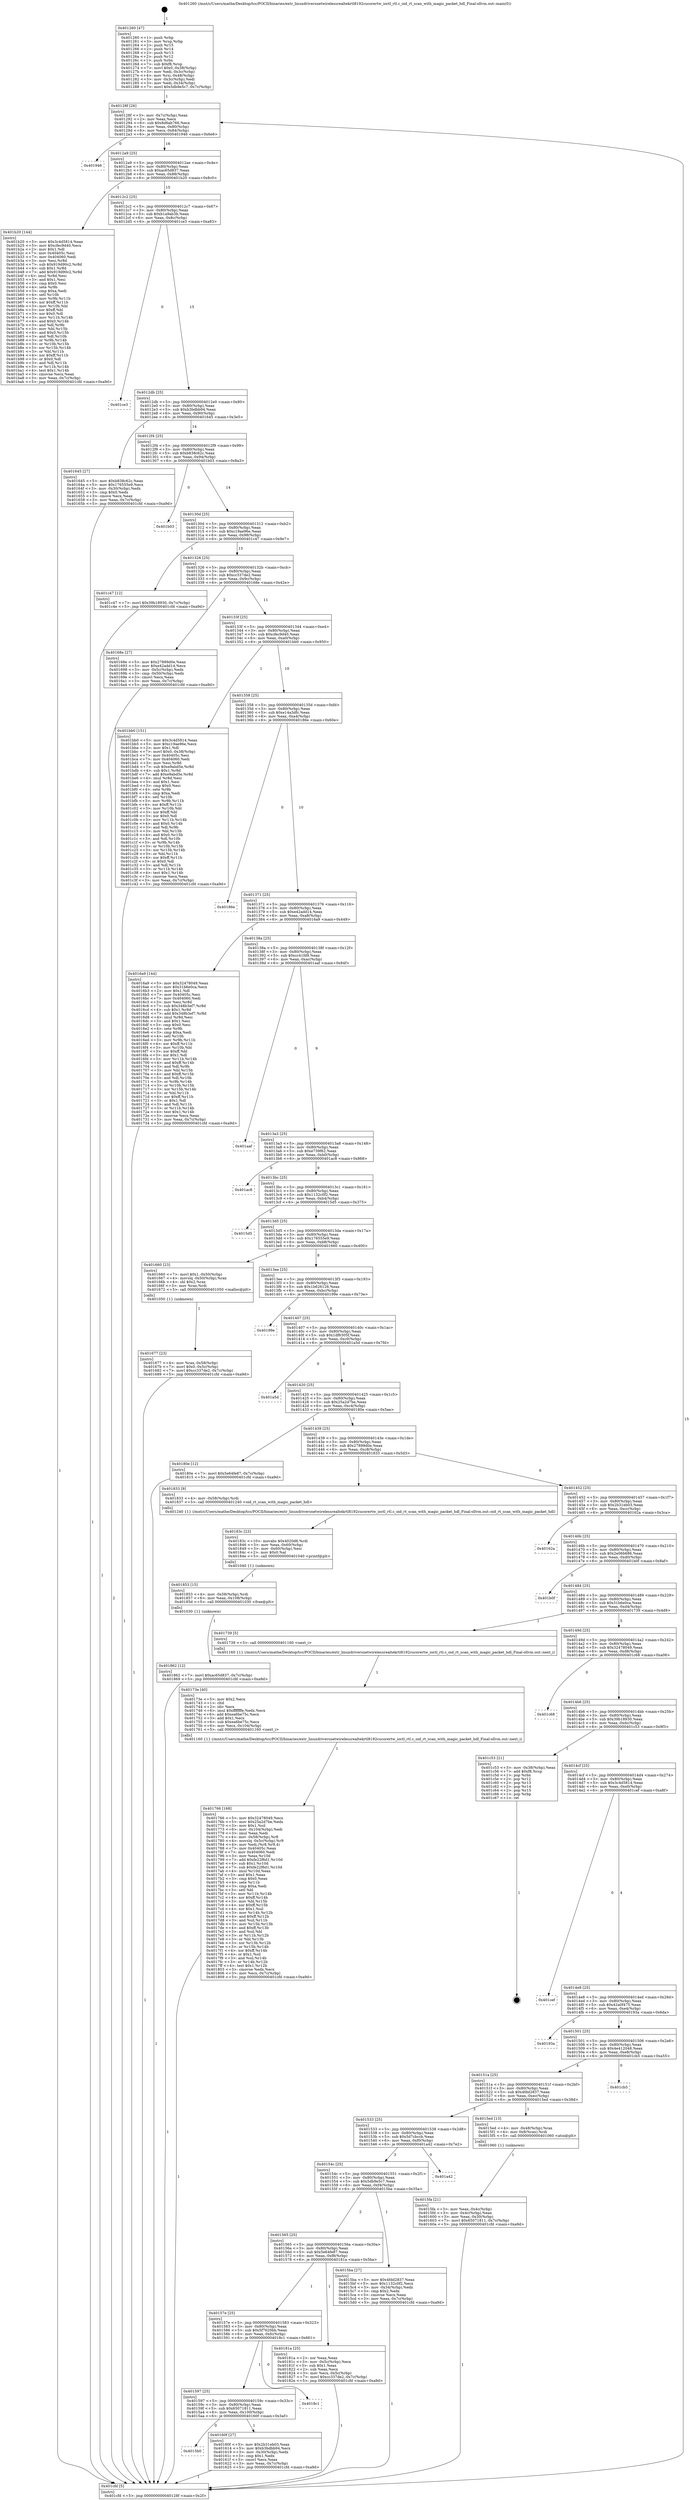 digraph "0x401260" {
  label = "0x401260 (/mnt/c/Users/mathe/Desktop/tcc/POCII/binaries/extr_linuxdriversnetwirelessrealtekrtl8192cucorertw_ioctl_rtl.c_oid_rt_scan_with_magic_packet_hdl_Final-ollvm.out::main(0))"
  labelloc = "t"
  node[shape=record]

  Entry [label="",width=0.3,height=0.3,shape=circle,fillcolor=black,style=filled]
  "0x40128f" [label="{
     0x40128f [26]\l
     | [instrs]\l
     &nbsp;&nbsp;0x40128f \<+3\>: mov -0x7c(%rbp),%eax\l
     &nbsp;&nbsp;0x401292 \<+2\>: mov %eax,%ecx\l
     &nbsp;&nbsp;0x401294 \<+6\>: sub $0x8d6ab766,%ecx\l
     &nbsp;&nbsp;0x40129a \<+3\>: mov %eax,-0x80(%rbp)\l
     &nbsp;&nbsp;0x40129d \<+6\>: mov %ecx,-0x84(%rbp)\l
     &nbsp;&nbsp;0x4012a3 \<+6\>: je 0000000000401946 \<main+0x6e6\>\l
  }"]
  "0x401946" [label="{
     0x401946\l
  }", style=dashed]
  "0x4012a9" [label="{
     0x4012a9 [25]\l
     | [instrs]\l
     &nbsp;&nbsp;0x4012a9 \<+5\>: jmp 00000000004012ae \<main+0x4e\>\l
     &nbsp;&nbsp;0x4012ae \<+3\>: mov -0x80(%rbp),%eax\l
     &nbsp;&nbsp;0x4012b1 \<+5\>: sub $0xac65d837,%eax\l
     &nbsp;&nbsp;0x4012b6 \<+6\>: mov %eax,-0x88(%rbp)\l
     &nbsp;&nbsp;0x4012bc \<+6\>: je 0000000000401b20 \<main+0x8c0\>\l
  }"]
  Exit [label="",width=0.3,height=0.3,shape=circle,fillcolor=black,style=filled,peripheries=2]
  "0x401b20" [label="{
     0x401b20 [144]\l
     | [instrs]\l
     &nbsp;&nbsp;0x401b20 \<+5\>: mov $0x3c4d5814,%eax\l
     &nbsp;&nbsp;0x401b25 \<+5\>: mov $0xcfec9d40,%ecx\l
     &nbsp;&nbsp;0x401b2a \<+2\>: mov $0x1,%dl\l
     &nbsp;&nbsp;0x401b2c \<+7\>: mov 0x40405c,%esi\l
     &nbsp;&nbsp;0x401b33 \<+7\>: mov 0x404060,%edi\l
     &nbsp;&nbsp;0x401b3a \<+3\>: mov %esi,%r8d\l
     &nbsp;&nbsp;0x401b3d \<+7\>: sub $0x919d90c2,%r8d\l
     &nbsp;&nbsp;0x401b44 \<+4\>: sub $0x1,%r8d\l
     &nbsp;&nbsp;0x401b48 \<+7\>: add $0x919d90c2,%r8d\l
     &nbsp;&nbsp;0x401b4f \<+4\>: imul %r8d,%esi\l
     &nbsp;&nbsp;0x401b53 \<+3\>: and $0x1,%esi\l
     &nbsp;&nbsp;0x401b56 \<+3\>: cmp $0x0,%esi\l
     &nbsp;&nbsp;0x401b59 \<+4\>: sete %r9b\l
     &nbsp;&nbsp;0x401b5d \<+3\>: cmp $0xa,%edi\l
     &nbsp;&nbsp;0x401b60 \<+4\>: setl %r10b\l
     &nbsp;&nbsp;0x401b64 \<+3\>: mov %r9b,%r11b\l
     &nbsp;&nbsp;0x401b67 \<+4\>: xor $0xff,%r11b\l
     &nbsp;&nbsp;0x401b6b \<+3\>: mov %r10b,%bl\l
     &nbsp;&nbsp;0x401b6e \<+3\>: xor $0xff,%bl\l
     &nbsp;&nbsp;0x401b71 \<+3\>: xor $0x0,%dl\l
     &nbsp;&nbsp;0x401b74 \<+3\>: mov %r11b,%r14b\l
     &nbsp;&nbsp;0x401b77 \<+4\>: and $0x0,%r14b\l
     &nbsp;&nbsp;0x401b7b \<+3\>: and %dl,%r9b\l
     &nbsp;&nbsp;0x401b7e \<+3\>: mov %bl,%r15b\l
     &nbsp;&nbsp;0x401b81 \<+4\>: and $0x0,%r15b\l
     &nbsp;&nbsp;0x401b85 \<+3\>: and %dl,%r10b\l
     &nbsp;&nbsp;0x401b88 \<+3\>: or %r9b,%r14b\l
     &nbsp;&nbsp;0x401b8b \<+3\>: or %r10b,%r15b\l
     &nbsp;&nbsp;0x401b8e \<+3\>: xor %r15b,%r14b\l
     &nbsp;&nbsp;0x401b91 \<+3\>: or %bl,%r11b\l
     &nbsp;&nbsp;0x401b94 \<+4\>: xor $0xff,%r11b\l
     &nbsp;&nbsp;0x401b98 \<+3\>: or $0x0,%dl\l
     &nbsp;&nbsp;0x401b9b \<+3\>: and %dl,%r11b\l
     &nbsp;&nbsp;0x401b9e \<+3\>: or %r11b,%r14b\l
     &nbsp;&nbsp;0x401ba1 \<+4\>: test $0x1,%r14b\l
     &nbsp;&nbsp;0x401ba5 \<+3\>: cmovne %ecx,%eax\l
     &nbsp;&nbsp;0x401ba8 \<+3\>: mov %eax,-0x7c(%rbp)\l
     &nbsp;&nbsp;0x401bab \<+5\>: jmp 0000000000401cfd \<main+0xa9d\>\l
  }"]
  "0x4012c2" [label="{
     0x4012c2 [25]\l
     | [instrs]\l
     &nbsp;&nbsp;0x4012c2 \<+5\>: jmp 00000000004012c7 \<main+0x67\>\l
     &nbsp;&nbsp;0x4012c7 \<+3\>: mov -0x80(%rbp),%eax\l
     &nbsp;&nbsp;0x4012ca \<+5\>: sub $0xb1a9ab3b,%eax\l
     &nbsp;&nbsp;0x4012cf \<+6\>: mov %eax,-0x8c(%rbp)\l
     &nbsp;&nbsp;0x4012d5 \<+6\>: je 0000000000401ce3 \<main+0xa83\>\l
  }"]
  "0x401862" [label="{
     0x401862 [12]\l
     | [instrs]\l
     &nbsp;&nbsp;0x401862 \<+7\>: movl $0xac65d837,-0x7c(%rbp)\l
     &nbsp;&nbsp;0x401869 \<+5\>: jmp 0000000000401cfd \<main+0xa9d\>\l
  }"]
  "0x401ce3" [label="{
     0x401ce3\l
  }", style=dashed]
  "0x4012db" [label="{
     0x4012db [25]\l
     | [instrs]\l
     &nbsp;&nbsp;0x4012db \<+5\>: jmp 00000000004012e0 \<main+0x80\>\l
     &nbsp;&nbsp;0x4012e0 \<+3\>: mov -0x80(%rbp),%eax\l
     &nbsp;&nbsp;0x4012e3 \<+5\>: sub $0xb3bdbb94,%eax\l
     &nbsp;&nbsp;0x4012e8 \<+6\>: mov %eax,-0x90(%rbp)\l
     &nbsp;&nbsp;0x4012ee \<+6\>: je 0000000000401645 \<main+0x3e5\>\l
  }"]
  "0x401853" [label="{
     0x401853 [15]\l
     | [instrs]\l
     &nbsp;&nbsp;0x401853 \<+4\>: mov -0x58(%rbp),%rdi\l
     &nbsp;&nbsp;0x401857 \<+6\>: mov %eax,-0x108(%rbp)\l
     &nbsp;&nbsp;0x40185d \<+5\>: call 0000000000401030 \<free@plt\>\l
     | [calls]\l
     &nbsp;&nbsp;0x401030 \{1\} (unknown)\l
  }"]
  "0x401645" [label="{
     0x401645 [27]\l
     | [instrs]\l
     &nbsp;&nbsp;0x401645 \<+5\>: mov $0xb838c62c,%eax\l
     &nbsp;&nbsp;0x40164a \<+5\>: mov $0x176555e9,%ecx\l
     &nbsp;&nbsp;0x40164f \<+3\>: mov -0x30(%rbp),%edx\l
     &nbsp;&nbsp;0x401652 \<+3\>: cmp $0x0,%edx\l
     &nbsp;&nbsp;0x401655 \<+3\>: cmove %ecx,%eax\l
     &nbsp;&nbsp;0x401658 \<+3\>: mov %eax,-0x7c(%rbp)\l
     &nbsp;&nbsp;0x40165b \<+5\>: jmp 0000000000401cfd \<main+0xa9d\>\l
  }"]
  "0x4012f4" [label="{
     0x4012f4 [25]\l
     | [instrs]\l
     &nbsp;&nbsp;0x4012f4 \<+5\>: jmp 00000000004012f9 \<main+0x99\>\l
     &nbsp;&nbsp;0x4012f9 \<+3\>: mov -0x80(%rbp),%eax\l
     &nbsp;&nbsp;0x4012fc \<+5\>: sub $0xb838c62c,%eax\l
     &nbsp;&nbsp;0x401301 \<+6\>: mov %eax,-0x94(%rbp)\l
     &nbsp;&nbsp;0x401307 \<+6\>: je 0000000000401b03 \<main+0x8a3\>\l
  }"]
  "0x40183c" [label="{
     0x40183c [23]\l
     | [instrs]\l
     &nbsp;&nbsp;0x40183c \<+10\>: movabs $0x4020d6,%rdi\l
     &nbsp;&nbsp;0x401846 \<+3\>: mov %eax,-0x60(%rbp)\l
     &nbsp;&nbsp;0x401849 \<+3\>: mov -0x60(%rbp),%esi\l
     &nbsp;&nbsp;0x40184c \<+2\>: mov $0x0,%al\l
     &nbsp;&nbsp;0x40184e \<+5\>: call 0000000000401040 \<printf@plt\>\l
     | [calls]\l
     &nbsp;&nbsp;0x401040 \{1\} (unknown)\l
  }"]
  "0x401b03" [label="{
     0x401b03\l
  }", style=dashed]
  "0x40130d" [label="{
     0x40130d [25]\l
     | [instrs]\l
     &nbsp;&nbsp;0x40130d \<+5\>: jmp 0000000000401312 \<main+0xb2\>\l
     &nbsp;&nbsp;0x401312 \<+3\>: mov -0x80(%rbp),%eax\l
     &nbsp;&nbsp;0x401315 \<+5\>: sub $0xc19ae96e,%eax\l
     &nbsp;&nbsp;0x40131a \<+6\>: mov %eax,-0x98(%rbp)\l
     &nbsp;&nbsp;0x401320 \<+6\>: je 0000000000401c47 \<main+0x9e7\>\l
  }"]
  "0x401766" [label="{
     0x401766 [168]\l
     | [instrs]\l
     &nbsp;&nbsp;0x401766 \<+5\>: mov $0x32478049,%ecx\l
     &nbsp;&nbsp;0x40176b \<+5\>: mov $0x25a2d7be,%edx\l
     &nbsp;&nbsp;0x401770 \<+3\>: mov $0x1,%sil\l
     &nbsp;&nbsp;0x401773 \<+6\>: mov -0x104(%rbp),%edi\l
     &nbsp;&nbsp;0x401779 \<+3\>: imul %eax,%edi\l
     &nbsp;&nbsp;0x40177c \<+4\>: mov -0x58(%rbp),%r8\l
     &nbsp;&nbsp;0x401780 \<+4\>: movslq -0x5c(%rbp),%r9\l
     &nbsp;&nbsp;0x401784 \<+4\>: mov %edi,(%r8,%r9,4)\l
     &nbsp;&nbsp;0x401788 \<+7\>: mov 0x40405c,%eax\l
     &nbsp;&nbsp;0x40178f \<+7\>: mov 0x404060,%edi\l
     &nbsp;&nbsp;0x401796 \<+3\>: mov %eax,%r10d\l
     &nbsp;&nbsp;0x401799 \<+7\>: add $0xfe22f6d1,%r10d\l
     &nbsp;&nbsp;0x4017a0 \<+4\>: sub $0x1,%r10d\l
     &nbsp;&nbsp;0x4017a4 \<+7\>: sub $0xfe22f6d1,%r10d\l
     &nbsp;&nbsp;0x4017ab \<+4\>: imul %r10d,%eax\l
     &nbsp;&nbsp;0x4017af \<+3\>: and $0x1,%eax\l
     &nbsp;&nbsp;0x4017b2 \<+3\>: cmp $0x0,%eax\l
     &nbsp;&nbsp;0x4017b5 \<+4\>: sete %r11b\l
     &nbsp;&nbsp;0x4017b9 \<+3\>: cmp $0xa,%edi\l
     &nbsp;&nbsp;0x4017bc \<+3\>: setl %bl\l
     &nbsp;&nbsp;0x4017bf \<+3\>: mov %r11b,%r14b\l
     &nbsp;&nbsp;0x4017c2 \<+4\>: xor $0xff,%r14b\l
     &nbsp;&nbsp;0x4017c6 \<+3\>: mov %bl,%r15b\l
     &nbsp;&nbsp;0x4017c9 \<+4\>: xor $0xff,%r15b\l
     &nbsp;&nbsp;0x4017cd \<+4\>: xor $0x1,%sil\l
     &nbsp;&nbsp;0x4017d1 \<+3\>: mov %r14b,%r12b\l
     &nbsp;&nbsp;0x4017d4 \<+4\>: and $0xff,%r12b\l
     &nbsp;&nbsp;0x4017d8 \<+3\>: and %sil,%r11b\l
     &nbsp;&nbsp;0x4017db \<+3\>: mov %r15b,%r13b\l
     &nbsp;&nbsp;0x4017de \<+4\>: and $0xff,%r13b\l
     &nbsp;&nbsp;0x4017e2 \<+3\>: and %sil,%bl\l
     &nbsp;&nbsp;0x4017e5 \<+3\>: or %r11b,%r12b\l
     &nbsp;&nbsp;0x4017e8 \<+3\>: or %bl,%r13b\l
     &nbsp;&nbsp;0x4017eb \<+3\>: xor %r13b,%r12b\l
     &nbsp;&nbsp;0x4017ee \<+3\>: or %r15b,%r14b\l
     &nbsp;&nbsp;0x4017f1 \<+4\>: xor $0xff,%r14b\l
     &nbsp;&nbsp;0x4017f5 \<+4\>: or $0x1,%sil\l
     &nbsp;&nbsp;0x4017f9 \<+3\>: and %sil,%r14b\l
     &nbsp;&nbsp;0x4017fc \<+3\>: or %r14b,%r12b\l
     &nbsp;&nbsp;0x4017ff \<+4\>: test $0x1,%r12b\l
     &nbsp;&nbsp;0x401803 \<+3\>: cmovne %edx,%ecx\l
     &nbsp;&nbsp;0x401806 \<+3\>: mov %ecx,-0x7c(%rbp)\l
     &nbsp;&nbsp;0x401809 \<+5\>: jmp 0000000000401cfd \<main+0xa9d\>\l
  }"]
  "0x401c47" [label="{
     0x401c47 [12]\l
     | [instrs]\l
     &nbsp;&nbsp;0x401c47 \<+7\>: movl $0x39b18930,-0x7c(%rbp)\l
     &nbsp;&nbsp;0x401c4e \<+5\>: jmp 0000000000401cfd \<main+0xa9d\>\l
  }"]
  "0x401326" [label="{
     0x401326 [25]\l
     | [instrs]\l
     &nbsp;&nbsp;0x401326 \<+5\>: jmp 000000000040132b \<main+0xcb\>\l
     &nbsp;&nbsp;0x40132b \<+3\>: mov -0x80(%rbp),%eax\l
     &nbsp;&nbsp;0x40132e \<+5\>: sub $0xcc337de2,%eax\l
     &nbsp;&nbsp;0x401333 \<+6\>: mov %eax,-0x9c(%rbp)\l
     &nbsp;&nbsp;0x401339 \<+6\>: je 000000000040168e \<main+0x42e\>\l
  }"]
  "0x40173e" [label="{
     0x40173e [40]\l
     | [instrs]\l
     &nbsp;&nbsp;0x40173e \<+5\>: mov $0x2,%ecx\l
     &nbsp;&nbsp;0x401743 \<+1\>: cltd\l
     &nbsp;&nbsp;0x401744 \<+2\>: idiv %ecx\l
     &nbsp;&nbsp;0x401746 \<+6\>: imul $0xfffffffe,%edx,%ecx\l
     &nbsp;&nbsp;0x40174c \<+6\>: add $0xea6be75c,%ecx\l
     &nbsp;&nbsp;0x401752 \<+3\>: add $0x1,%ecx\l
     &nbsp;&nbsp;0x401755 \<+6\>: sub $0xea6be75c,%ecx\l
     &nbsp;&nbsp;0x40175b \<+6\>: mov %ecx,-0x104(%rbp)\l
     &nbsp;&nbsp;0x401761 \<+5\>: call 0000000000401160 \<next_i\>\l
     | [calls]\l
     &nbsp;&nbsp;0x401160 \{1\} (/mnt/c/Users/mathe/Desktop/tcc/POCII/binaries/extr_linuxdriversnetwirelessrealtekrtl8192cucorertw_ioctl_rtl.c_oid_rt_scan_with_magic_packet_hdl_Final-ollvm.out::next_i)\l
  }"]
  "0x40168e" [label="{
     0x40168e [27]\l
     | [instrs]\l
     &nbsp;&nbsp;0x40168e \<+5\>: mov $0x27899d0e,%eax\l
     &nbsp;&nbsp;0x401693 \<+5\>: mov $0xe42add14,%ecx\l
     &nbsp;&nbsp;0x401698 \<+3\>: mov -0x5c(%rbp),%edx\l
     &nbsp;&nbsp;0x40169b \<+3\>: cmp -0x50(%rbp),%edx\l
     &nbsp;&nbsp;0x40169e \<+3\>: cmovl %ecx,%eax\l
     &nbsp;&nbsp;0x4016a1 \<+3\>: mov %eax,-0x7c(%rbp)\l
     &nbsp;&nbsp;0x4016a4 \<+5\>: jmp 0000000000401cfd \<main+0xa9d\>\l
  }"]
  "0x40133f" [label="{
     0x40133f [25]\l
     | [instrs]\l
     &nbsp;&nbsp;0x40133f \<+5\>: jmp 0000000000401344 \<main+0xe4\>\l
     &nbsp;&nbsp;0x401344 \<+3\>: mov -0x80(%rbp),%eax\l
     &nbsp;&nbsp;0x401347 \<+5\>: sub $0xcfec9d40,%eax\l
     &nbsp;&nbsp;0x40134c \<+6\>: mov %eax,-0xa0(%rbp)\l
     &nbsp;&nbsp;0x401352 \<+6\>: je 0000000000401bb0 \<main+0x950\>\l
  }"]
  "0x401677" [label="{
     0x401677 [23]\l
     | [instrs]\l
     &nbsp;&nbsp;0x401677 \<+4\>: mov %rax,-0x58(%rbp)\l
     &nbsp;&nbsp;0x40167b \<+7\>: movl $0x0,-0x5c(%rbp)\l
     &nbsp;&nbsp;0x401682 \<+7\>: movl $0xcc337de2,-0x7c(%rbp)\l
     &nbsp;&nbsp;0x401689 \<+5\>: jmp 0000000000401cfd \<main+0xa9d\>\l
  }"]
  "0x401bb0" [label="{
     0x401bb0 [151]\l
     | [instrs]\l
     &nbsp;&nbsp;0x401bb0 \<+5\>: mov $0x3c4d5814,%eax\l
     &nbsp;&nbsp;0x401bb5 \<+5\>: mov $0xc19ae96e,%ecx\l
     &nbsp;&nbsp;0x401bba \<+2\>: mov $0x1,%dl\l
     &nbsp;&nbsp;0x401bbc \<+7\>: movl $0x0,-0x38(%rbp)\l
     &nbsp;&nbsp;0x401bc3 \<+7\>: mov 0x40405c,%esi\l
     &nbsp;&nbsp;0x401bca \<+7\>: mov 0x404060,%edi\l
     &nbsp;&nbsp;0x401bd1 \<+3\>: mov %esi,%r8d\l
     &nbsp;&nbsp;0x401bd4 \<+7\>: sub $0xe9abd5e,%r8d\l
     &nbsp;&nbsp;0x401bdb \<+4\>: sub $0x1,%r8d\l
     &nbsp;&nbsp;0x401bdf \<+7\>: add $0xe9abd5e,%r8d\l
     &nbsp;&nbsp;0x401be6 \<+4\>: imul %r8d,%esi\l
     &nbsp;&nbsp;0x401bea \<+3\>: and $0x1,%esi\l
     &nbsp;&nbsp;0x401bed \<+3\>: cmp $0x0,%esi\l
     &nbsp;&nbsp;0x401bf0 \<+4\>: sete %r9b\l
     &nbsp;&nbsp;0x401bf4 \<+3\>: cmp $0xa,%edi\l
     &nbsp;&nbsp;0x401bf7 \<+4\>: setl %r10b\l
     &nbsp;&nbsp;0x401bfb \<+3\>: mov %r9b,%r11b\l
     &nbsp;&nbsp;0x401bfe \<+4\>: xor $0xff,%r11b\l
     &nbsp;&nbsp;0x401c02 \<+3\>: mov %r10b,%bl\l
     &nbsp;&nbsp;0x401c05 \<+3\>: xor $0xff,%bl\l
     &nbsp;&nbsp;0x401c08 \<+3\>: xor $0x0,%dl\l
     &nbsp;&nbsp;0x401c0b \<+3\>: mov %r11b,%r14b\l
     &nbsp;&nbsp;0x401c0e \<+4\>: and $0x0,%r14b\l
     &nbsp;&nbsp;0x401c12 \<+3\>: and %dl,%r9b\l
     &nbsp;&nbsp;0x401c15 \<+3\>: mov %bl,%r15b\l
     &nbsp;&nbsp;0x401c18 \<+4\>: and $0x0,%r15b\l
     &nbsp;&nbsp;0x401c1c \<+3\>: and %dl,%r10b\l
     &nbsp;&nbsp;0x401c1f \<+3\>: or %r9b,%r14b\l
     &nbsp;&nbsp;0x401c22 \<+3\>: or %r10b,%r15b\l
     &nbsp;&nbsp;0x401c25 \<+3\>: xor %r15b,%r14b\l
     &nbsp;&nbsp;0x401c28 \<+3\>: or %bl,%r11b\l
     &nbsp;&nbsp;0x401c2b \<+4\>: xor $0xff,%r11b\l
     &nbsp;&nbsp;0x401c2f \<+3\>: or $0x0,%dl\l
     &nbsp;&nbsp;0x401c32 \<+3\>: and %dl,%r11b\l
     &nbsp;&nbsp;0x401c35 \<+3\>: or %r11b,%r14b\l
     &nbsp;&nbsp;0x401c38 \<+4\>: test $0x1,%r14b\l
     &nbsp;&nbsp;0x401c3c \<+3\>: cmovne %ecx,%eax\l
     &nbsp;&nbsp;0x401c3f \<+3\>: mov %eax,-0x7c(%rbp)\l
     &nbsp;&nbsp;0x401c42 \<+5\>: jmp 0000000000401cfd \<main+0xa9d\>\l
  }"]
  "0x401358" [label="{
     0x401358 [25]\l
     | [instrs]\l
     &nbsp;&nbsp;0x401358 \<+5\>: jmp 000000000040135d \<main+0xfd\>\l
     &nbsp;&nbsp;0x40135d \<+3\>: mov -0x80(%rbp),%eax\l
     &nbsp;&nbsp;0x401360 \<+5\>: sub $0xe14a3dfc,%eax\l
     &nbsp;&nbsp;0x401365 \<+6\>: mov %eax,-0xa4(%rbp)\l
     &nbsp;&nbsp;0x40136b \<+6\>: je 000000000040186e \<main+0x60e\>\l
  }"]
  "0x4015b0" [label="{
     0x4015b0\l
  }", style=dashed]
  "0x40186e" [label="{
     0x40186e\l
  }", style=dashed]
  "0x401371" [label="{
     0x401371 [25]\l
     | [instrs]\l
     &nbsp;&nbsp;0x401371 \<+5\>: jmp 0000000000401376 \<main+0x116\>\l
     &nbsp;&nbsp;0x401376 \<+3\>: mov -0x80(%rbp),%eax\l
     &nbsp;&nbsp;0x401379 \<+5\>: sub $0xe42add14,%eax\l
     &nbsp;&nbsp;0x40137e \<+6\>: mov %eax,-0xa8(%rbp)\l
     &nbsp;&nbsp;0x401384 \<+6\>: je 00000000004016a9 \<main+0x449\>\l
  }"]
  "0x40160f" [label="{
     0x40160f [27]\l
     | [instrs]\l
     &nbsp;&nbsp;0x40160f \<+5\>: mov $0x2b31eb03,%eax\l
     &nbsp;&nbsp;0x401614 \<+5\>: mov $0xb3bdbb94,%ecx\l
     &nbsp;&nbsp;0x401619 \<+3\>: mov -0x30(%rbp),%edx\l
     &nbsp;&nbsp;0x40161c \<+3\>: cmp $0x1,%edx\l
     &nbsp;&nbsp;0x40161f \<+3\>: cmovl %ecx,%eax\l
     &nbsp;&nbsp;0x401622 \<+3\>: mov %eax,-0x7c(%rbp)\l
     &nbsp;&nbsp;0x401625 \<+5\>: jmp 0000000000401cfd \<main+0xa9d\>\l
  }"]
  "0x4016a9" [label="{
     0x4016a9 [144]\l
     | [instrs]\l
     &nbsp;&nbsp;0x4016a9 \<+5\>: mov $0x32478049,%eax\l
     &nbsp;&nbsp;0x4016ae \<+5\>: mov $0x31b6e0ca,%ecx\l
     &nbsp;&nbsp;0x4016b3 \<+2\>: mov $0x1,%dl\l
     &nbsp;&nbsp;0x4016b5 \<+7\>: mov 0x40405c,%esi\l
     &nbsp;&nbsp;0x4016bc \<+7\>: mov 0x404060,%edi\l
     &nbsp;&nbsp;0x4016c3 \<+3\>: mov %esi,%r8d\l
     &nbsp;&nbsp;0x4016c6 \<+7\>: sub $0x348b3ef7,%r8d\l
     &nbsp;&nbsp;0x4016cd \<+4\>: sub $0x1,%r8d\l
     &nbsp;&nbsp;0x4016d1 \<+7\>: add $0x348b3ef7,%r8d\l
     &nbsp;&nbsp;0x4016d8 \<+4\>: imul %r8d,%esi\l
     &nbsp;&nbsp;0x4016dc \<+3\>: and $0x1,%esi\l
     &nbsp;&nbsp;0x4016df \<+3\>: cmp $0x0,%esi\l
     &nbsp;&nbsp;0x4016e2 \<+4\>: sete %r9b\l
     &nbsp;&nbsp;0x4016e6 \<+3\>: cmp $0xa,%edi\l
     &nbsp;&nbsp;0x4016e9 \<+4\>: setl %r10b\l
     &nbsp;&nbsp;0x4016ed \<+3\>: mov %r9b,%r11b\l
     &nbsp;&nbsp;0x4016f0 \<+4\>: xor $0xff,%r11b\l
     &nbsp;&nbsp;0x4016f4 \<+3\>: mov %r10b,%bl\l
     &nbsp;&nbsp;0x4016f7 \<+3\>: xor $0xff,%bl\l
     &nbsp;&nbsp;0x4016fa \<+3\>: xor $0x1,%dl\l
     &nbsp;&nbsp;0x4016fd \<+3\>: mov %r11b,%r14b\l
     &nbsp;&nbsp;0x401700 \<+4\>: and $0xff,%r14b\l
     &nbsp;&nbsp;0x401704 \<+3\>: and %dl,%r9b\l
     &nbsp;&nbsp;0x401707 \<+3\>: mov %bl,%r15b\l
     &nbsp;&nbsp;0x40170a \<+4\>: and $0xff,%r15b\l
     &nbsp;&nbsp;0x40170e \<+3\>: and %dl,%r10b\l
     &nbsp;&nbsp;0x401711 \<+3\>: or %r9b,%r14b\l
     &nbsp;&nbsp;0x401714 \<+3\>: or %r10b,%r15b\l
     &nbsp;&nbsp;0x401717 \<+3\>: xor %r15b,%r14b\l
     &nbsp;&nbsp;0x40171a \<+3\>: or %bl,%r11b\l
     &nbsp;&nbsp;0x40171d \<+4\>: xor $0xff,%r11b\l
     &nbsp;&nbsp;0x401721 \<+3\>: or $0x1,%dl\l
     &nbsp;&nbsp;0x401724 \<+3\>: and %dl,%r11b\l
     &nbsp;&nbsp;0x401727 \<+3\>: or %r11b,%r14b\l
     &nbsp;&nbsp;0x40172a \<+4\>: test $0x1,%r14b\l
     &nbsp;&nbsp;0x40172e \<+3\>: cmovne %ecx,%eax\l
     &nbsp;&nbsp;0x401731 \<+3\>: mov %eax,-0x7c(%rbp)\l
     &nbsp;&nbsp;0x401734 \<+5\>: jmp 0000000000401cfd \<main+0xa9d\>\l
  }"]
  "0x40138a" [label="{
     0x40138a [25]\l
     | [instrs]\l
     &nbsp;&nbsp;0x40138a \<+5\>: jmp 000000000040138f \<main+0x12f\>\l
     &nbsp;&nbsp;0x40138f \<+3\>: mov -0x80(%rbp),%eax\l
     &nbsp;&nbsp;0x401392 \<+5\>: sub $0xcc41fd9,%eax\l
     &nbsp;&nbsp;0x401397 \<+6\>: mov %eax,-0xac(%rbp)\l
     &nbsp;&nbsp;0x40139d \<+6\>: je 0000000000401aaf \<main+0x84f\>\l
  }"]
  "0x401597" [label="{
     0x401597 [25]\l
     | [instrs]\l
     &nbsp;&nbsp;0x401597 \<+5\>: jmp 000000000040159c \<main+0x33c\>\l
     &nbsp;&nbsp;0x40159c \<+3\>: mov -0x80(%rbp),%eax\l
     &nbsp;&nbsp;0x40159f \<+5\>: sub $0x65071811,%eax\l
     &nbsp;&nbsp;0x4015a4 \<+6\>: mov %eax,-0x100(%rbp)\l
     &nbsp;&nbsp;0x4015aa \<+6\>: je 000000000040160f \<main+0x3af\>\l
  }"]
  "0x401aaf" [label="{
     0x401aaf\l
  }", style=dashed]
  "0x4013a3" [label="{
     0x4013a3 [25]\l
     | [instrs]\l
     &nbsp;&nbsp;0x4013a3 \<+5\>: jmp 00000000004013a8 \<main+0x148\>\l
     &nbsp;&nbsp;0x4013a8 \<+3\>: mov -0x80(%rbp),%eax\l
     &nbsp;&nbsp;0x4013ab \<+5\>: sub $0xe739f62,%eax\l
     &nbsp;&nbsp;0x4013b0 \<+6\>: mov %eax,-0xb0(%rbp)\l
     &nbsp;&nbsp;0x4013b6 \<+6\>: je 0000000000401ac8 \<main+0x868\>\l
  }"]
  "0x4018c1" [label="{
     0x4018c1\l
  }", style=dashed]
  "0x401ac8" [label="{
     0x401ac8\l
  }", style=dashed]
  "0x4013bc" [label="{
     0x4013bc [25]\l
     | [instrs]\l
     &nbsp;&nbsp;0x4013bc \<+5\>: jmp 00000000004013c1 \<main+0x161\>\l
     &nbsp;&nbsp;0x4013c1 \<+3\>: mov -0x80(%rbp),%eax\l
     &nbsp;&nbsp;0x4013c4 \<+5\>: sub $0x1132c0f2,%eax\l
     &nbsp;&nbsp;0x4013c9 \<+6\>: mov %eax,-0xb4(%rbp)\l
     &nbsp;&nbsp;0x4013cf \<+6\>: je 00000000004015d5 \<main+0x375\>\l
  }"]
  "0x40157e" [label="{
     0x40157e [25]\l
     | [instrs]\l
     &nbsp;&nbsp;0x40157e \<+5\>: jmp 0000000000401583 \<main+0x323\>\l
     &nbsp;&nbsp;0x401583 \<+3\>: mov -0x80(%rbp),%eax\l
     &nbsp;&nbsp;0x401586 \<+5\>: sub $0x5f7620bb,%eax\l
     &nbsp;&nbsp;0x40158b \<+6\>: mov %eax,-0xfc(%rbp)\l
     &nbsp;&nbsp;0x401591 \<+6\>: je 00000000004018c1 \<main+0x661\>\l
  }"]
  "0x4015d5" [label="{
     0x4015d5\l
  }", style=dashed]
  "0x4013d5" [label="{
     0x4013d5 [25]\l
     | [instrs]\l
     &nbsp;&nbsp;0x4013d5 \<+5\>: jmp 00000000004013da \<main+0x17a\>\l
     &nbsp;&nbsp;0x4013da \<+3\>: mov -0x80(%rbp),%eax\l
     &nbsp;&nbsp;0x4013dd \<+5\>: sub $0x176555e9,%eax\l
     &nbsp;&nbsp;0x4013e2 \<+6\>: mov %eax,-0xb8(%rbp)\l
     &nbsp;&nbsp;0x4013e8 \<+6\>: je 0000000000401660 \<main+0x400\>\l
  }"]
  "0x40181a" [label="{
     0x40181a [25]\l
     | [instrs]\l
     &nbsp;&nbsp;0x40181a \<+2\>: xor %eax,%eax\l
     &nbsp;&nbsp;0x40181c \<+3\>: mov -0x5c(%rbp),%ecx\l
     &nbsp;&nbsp;0x40181f \<+3\>: sub $0x1,%eax\l
     &nbsp;&nbsp;0x401822 \<+2\>: sub %eax,%ecx\l
     &nbsp;&nbsp;0x401824 \<+3\>: mov %ecx,-0x5c(%rbp)\l
     &nbsp;&nbsp;0x401827 \<+7\>: movl $0xcc337de2,-0x7c(%rbp)\l
     &nbsp;&nbsp;0x40182e \<+5\>: jmp 0000000000401cfd \<main+0xa9d\>\l
  }"]
  "0x401660" [label="{
     0x401660 [23]\l
     | [instrs]\l
     &nbsp;&nbsp;0x401660 \<+7\>: movl $0x1,-0x50(%rbp)\l
     &nbsp;&nbsp;0x401667 \<+4\>: movslq -0x50(%rbp),%rax\l
     &nbsp;&nbsp;0x40166b \<+4\>: shl $0x2,%rax\l
     &nbsp;&nbsp;0x40166f \<+3\>: mov %rax,%rdi\l
     &nbsp;&nbsp;0x401672 \<+5\>: call 0000000000401050 \<malloc@plt\>\l
     | [calls]\l
     &nbsp;&nbsp;0x401050 \{1\} (unknown)\l
  }"]
  "0x4013ee" [label="{
     0x4013ee [25]\l
     | [instrs]\l
     &nbsp;&nbsp;0x4013ee \<+5\>: jmp 00000000004013f3 \<main+0x193\>\l
     &nbsp;&nbsp;0x4013f3 \<+3\>: mov -0x80(%rbp),%eax\l
     &nbsp;&nbsp;0x4013f6 \<+5\>: sub $0x1b626126,%eax\l
     &nbsp;&nbsp;0x4013fb \<+6\>: mov %eax,-0xbc(%rbp)\l
     &nbsp;&nbsp;0x401401 \<+6\>: je 000000000040199e \<main+0x73e\>\l
  }"]
  "0x4015fa" [label="{
     0x4015fa [21]\l
     | [instrs]\l
     &nbsp;&nbsp;0x4015fa \<+3\>: mov %eax,-0x4c(%rbp)\l
     &nbsp;&nbsp;0x4015fd \<+3\>: mov -0x4c(%rbp),%eax\l
     &nbsp;&nbsp;0x401600 \<+3\>: mov %eax,-0x30(%rbp)\l
     &nbsp;&nbsp;0x401603 \<+7\>: movl $0x65071811,-0x7c(%rbp)\l
     &nbsp;&nbsp;0x40160a \<+5\>: jmp 0000000000401cfd \<main+0xa9d\>\l
  }"]
  "0x40199e" [label="{
     0x40199e\l
  }", style=dashed]
  "0x401407" [label="{
     0x401407 [25]\l
     | [instrs]\l
     &nbsp;&nbsp;0x401407 \<+5\>: jmp 000000000040140c \<main+0x1ac\>\l
     &nbsp;&nbsp;0x40140c \<+3\>: mov -0x80(%rbp),%eax\l
     &nbsp;&nbsp;0x40140f \<+5\>: sub $0x1df6305f,%eax\l
     &nbsp;&nbsp;0x401414 \<+6\>: mov %eax,-0xc0(%rbp)\l
     &nbsp;&nbsp;0x40141a \<+6\>: je 0000000000401a5d \<main+0x7fd\>\l
  }"]
  "0x401260" [label="{
     0x401260 [47]\l
     | [instrs]\l
     &nbsp;&nbsp;0x401260 \<+1\>: push %rbp\l
     &nbsp;&nbsp;0x401261 \<+3\>: mov %rsp,%rbp\l
     &nbsp;&nbsp;0x401264 \<+2\>: push %r15\l
     &nbsp;&nbsp;0x401266 \<+2\>: push %r14\l
     &nbsp;&nbsp;0x401268 \<+2\>: push %r13\l
     &nbsp;&nbsp;0x40126a \<+2\>: push %r12\l
     &nbsp;&nbsp;0x40126c \<+1\>: push %rbx\l
     &nbsp;&nbsp;0x40126d \<+7\>: sub $0xf8,%rsp\l
     &nbsp;&nbsp;0x401274 \<+7\>: movl $0x0,-0x38(%rbp)\l
     &nbsp;&nbsp;0x40127b \<+3\>: mov %edi,-0x3c(%rbp)\l
     &nbsp;&nbsp;0x40127e \<+4\>: mov %rsi,-0x48(%rbp)\l
     &nbsp;&nbsp;0x401282 \<+3\>: mov -0x3c(%rbp),%edi\l
     &nbsp;&nbsp;0x401285 \<+3\>: mov %edi,-0x34(%rbp)\l
     &nbsp;&nbsp;0x401288 \<+7\>: movl $0x5db9e5c7,-0x7c(%rbp)\l
  }"]
  "0x401a5d" [label="{
     0x401a5d\l
  }", style=dashed]
  "0x401420" [label="{
     0x401420 [25]\l
     | [instrs]\l
     &nbsp;&nbsp;0x401420 \<+5\>: jmp 0000000000401425 \<main+0x1c5\>\l
     &nbsp;&nbsp;0x401425 \<+3\>: mov -0x80(%rbp),%eax\l
     &nbsp;&nbsp;0x401428 \<+5\>: sub $0x25a2d7be,%eax\l
     &nbsp;&nbsp;0x40142d \<+6\>: mov %eax,-0xc4(%rbp)\l
     &nbsp;&nbsp;0x401433 \<+6\>: je 000000000040180e \<main+0x5ae\>\l
  }"]
  "0x401cfd" [label="{
     0x401cfd [5]\l
     | [instrs]\l
     &nbsp;&nbsp;0x401cfd \<+5\>: jmp 000000000040128f \<main+0x2f\>\l
  }"]
  "0x40180e" [label="{
     0x40180e [12]\l
     | [instrs]\l
     &nbsp;&nbsp;0x40180e \<+7\>: movl $0x5e64fe87,-0x7c(%rbp)\l
     &nbsp;&nbsp;0x401815 \<+5\>: jmp 0000000000401cfd \<main+0xa9d\>\l
  }"]
  "0x401439" [label="{
     0x401439 [25]\l
     | [instrs]\l
     &nbsp;&nbsp;0x401439 \<+5\>: jmp 000000000040143e \<main+0x1de\>\l
     &nbsp;&nbsp;0x40143e \<+3\>: mov -0x80(%rbp),%eax\l
     &nbsp;&nbsp;0x401441 \<+5\>: sub $0x27899d0e,%eax\l
     &nbsp;&nbsp;0x401446 \<+6\>: mov %eax,-0xc8(%rbp)\l
     &nbsp;&nbsp;0x40144c \<+6\>: je 0000000000401833 \<main+0x5d3\>\l
  }"]
  "0x401565" [label="{
     0x401565 [25]\l
     | [instrs]\l
     &nbsp;&nbsp;0x401565 \<+5\>: jmp 000000000040156a \<main+0x30a\>\l
     &nbsp;&nbsp;0x40156a \<+3\>: mov -0x80(%rbp),%eax\l
     &nbsp;&nbsp;0x40156d \<+5\>: sub $0x5e64fe87,%eax\l
     &nbsp;&nbsp;0x401572 \<+6\>: mov %eax,-0xf8(%rbp)\l
     &nbsp;&nbsp;0x401578 \<+6\>: je 000000000040181a \<main+0x5ba\>\l
  }"]
  "0x401833" [label="{
     0x401833 [9]\l
     | [instrs]\l
     &nbsp;&nbsp;0x401833 \<+4\>: mov -0x58(%rbp),%rdi\l
     &nbsp;&nbsp;0x401837 \<+5\>: call 0000000000401240 \<oid_rt_scan_with_magic_packet_hdl\>\l
     | [calls]\l
     &nbsp;&nbsp;0x401240 \{1\} (/mnt/c/Users/mathe/Desktop/tcc/POCII/binaries/extr_linuxdriversnetwirelessrealtekrtl8192cucorertw_ioctl_rtl.c_oid_rt_scan_with_magic_packet_hdl_Final-ollvm.out::oid_rt_scan_with_magic_packet_hdl)\l
  }"]
  "0x401452" [label="{
     0x401452 [25]\l
     | [instrs]\l
     &nbsp;&nbsp;0x401452 \<+5\>: jmp 0000000000401457 \<main+0x1f7\>\l
     &nbsp;&nbsp;0x401457 \<+3\>: mov -0x80(%rbp),%eax\l
     &nbsp;&nbsp;0x40145a \<+5\>: sub $0x2b31eb03,%eax\l
     &nbsp;&nbsp;0x40145f \<+6\>: mov %eax,-0xcc(%rbp)\l
     &nbsp;&nbsp;0x401465 \<+6\>: je 000000000040162a \<main+0x3ca\>\l
  }"]
  "0x4015ba" [label="{
     0x4015ba [27]\l
     | [instrs]\l
     &nbsp;&nbsp;0x4015ba \<+5\>: mov $0x4fdd2837,%eax\l
     &nbsp;&nbsp;0x4015bf \<+5\>: mov $0x1132c0f2,%ecx\l
     &nbsp;&nbsp;0x4015c4 \<+3\>: mov -0x34(%rbp),%edx\l
     &nbsp;&nbsp;0x4015c7 \<+3\>: cmp $0x2,%edx\l
     &nbsp;&nbsp;0x4015ca \<+3\>: cmovne %ecx,%eax\l
     &nbsp;&nbsp;0x4015cd \<+3\>: mov %eax,-0x7c(%rbp)\l
     &nbsp;&nbsp;0x4015d0 \<+5\>: jmp 0000000000401cfd \<main+0xa9d\>\l
  }"]
  "0x40162a" [label="{
     0x40162a\l
  }", style=dashed]
  "0x40146b" [label="{
     0x40146b [25]\l
     | [instrs]\l
     &nbsp;&nbsp;0x40146b \<+5\>: jmp 0000000000401470 \<main+0x210\>\l
     &nbsp;&nbsp;0x401470 \<+3\>: mov -0x80(%rbp),%eax\l
     &nbsp;&nbsp;0x401473 \<+5\>: sub $0x2e06b686,%eax\l
     &nbsp;&nbsp;0x401478 \<+6\>: mov %eax,-0xd0(%rbp)\l
     &nbsp;&nbsp;0x40147e \<+6\>: je 0000000000401b0f \<main+0x8af\>\l
  }"]
  "0x40154c" [label="{
     0x40154c [25]\l
     | [instrs]\l
     &nbsp;&nbsp;0x40154c \<+5\>: jmp 0000000000401551 \<main+0x2f1\>\l
     &nbsp;&nbsp;0x401551 \<+3\>: mov -0x80(%rbp),%eax\l
     &nbsp;&nbsp;0x401554 \<+5\>: sub $0x5db9e5c7,%eax\l
     &nbsp;&nbsp;0x401559 \<+6\>: mov %eax,-0xf4(%rbp)\l
     &nbsp;&nbsp;0x40155f \<+6\>: je 00000000004015ba \<main+0x35a\>\l
  }"]
  "0x401b0f" [label="{
     0x401b0f\l
  }", style=dashed]
  "0x401484" [label="{
     0x401484 [25]\l
     | [instrs]\l
     &nbsp;&nbsp;0x401484 \<+5\>: jmp 0000000000401489 \<main+0x229\>\l
     &nbsp;&nbsp;0x401489 \<+3\>: mov -0x80(%rbp),%eax\l
     &nbsp;&nbsp;0x40148c \<+5\>: sub $0x31b6e0ca,%eax\l
     &nbsp;&nbsp;0x401491 \<+6\>: mov %eax,-0xd4(%rbp)\l
     &nbsp;&nbsp;0x401497 \<+6\>: je 0000000000401739 \<main+0x4d9\>\l
  }"]
  "0x401a42" [label="{
     0x401a42\l
  }", style=dashed]
  "0x401739" [label="{
     0x401739 [5]\l
     | [instrs]\l
     &nbsp;&nbsp;0x401739 \<+5\>: call 0000000000401160 \<next_i\>\l
     | [calls]\l
     &nbsp;&nbsp;0x401160 \{1\} (/mnt/c/Users/mathe/Desktop/tcc/POCII/binaries/extr_linuxdriversnetwirelessrealtekrtl8192cucorertw_ioctl_rtl.c_oid_rt_scan_with_magic_packet_hdl_Final-ollvm.out::next_i)\l
  }"]
  "0x40149d" [label="{
     0x40149d [25]\l
     | [instrs]\l
     &nbsp;&nbsp;0x40149d \<+5\>: jmp 00000000004014a2 \<main+0x242\>\l
     &nbsp;&nbsp;0x4014a2 \<+3\>: mov -0x80(%rbp),%eax\l
     &nbsp;&nbsp;0x4014a5 \<+5\>: sub $0x32478049,%eax\l
     &nbsp;&nbsp;0x4014aa \<+6\>: mov %eax,-0xd8(%rbp)\l
     &nbsp;&nbsp;0x4014b0 \<+6\>: je 0000000000401c68 \<main+0xa08\>\l
  }"]
  "0x401533" [label="{
     0x401533 [25]\l
     | [instrs]\l
     &nbsp;&nbsp;0x401533 \<+5\>: jmp 0000000000401538 \<main+0x2d8\>\l
     &nbsp;&nbsp;0x401538 \<+3\>: mov -0x80(%rbp),%eax\l
     &nbsp;&nbsp;0x40153b \<+5\>: sub $0x5d7cbccb,%eax\l
     &nbsp;&nbsp;0x401540 \<+6\>: mov %eax,-0xf0(%rbp)\l
     &nbsp;&nbsp;0x401546 \<+6\>: je 0000000000401a42 \<main+0x7e2\>\l
  }"]
  "0x401c68" [label="{
     0x401c68\l
  }", style=dashed]
  "0x4014b6" [label="{
     0x4014b6 [25]\l
     | [instrs]\l
     &nbsp;&nbsp;0x4014b6 \<+5\>: jmp 00000000004014bb \<main+0x25b\>\l
     &nbsp;&nbsp;0x4014bb \<+3\>: mov -0x80(%rbp),%eax\l
     &nbsp;&nbsp;0x4014be \<+5\>: sub $0x39b18930,%eax\l
     &nbsp;&nbsp;0x4014c3 \<+6\>: mov %eax,-0xdc(%rbp)\l
     &nbsp;&nbsp;0x4014c9 \<+6\>: je 0000000000401c53 \<main+0x9f3\>\l
  }"]
  "0x4015ed" [label="{
     0x4015ed [13]\l
     | [instrs]\l
     &nbsp;&nbsp;0x4015ed \<+4\>: mov -0x48(%rbp),%rax\l
     &nbsp;&nbsp;0x4015f1 \<+4\>: mov 0x8(%rax),%rdi\l
     &nbsp;&nbsp;0x4015f5 \<+5\>: call 0000000000401060 \<atoi@plt\>\l
     | [calls]\l
     &nbsp;&nbsp;0x401060 \{1\} (unknown)\l
  }"]
  "0x401c53" [label="{
     0x401c53 [21]\l
     | [instrs]\l
     &nbsp;&nbsp;0x401c53 \<+3\>: mov -0x38(%rbp),%eax\l
     &nbsp;&nbsp;0x401c56 \<+7\>: add $0xf8,%rsp\l
     &nbsp;&nbsp;0x401c5d \<+1\>: pop %rbx\l
     &nbsp;&nbsp;0x401c5e \<+2\>: pop %r12\l
     &nbsp;&nbsp;0x401c60 \<+2\>: pop %r13\l
     &nbsp;&nbsp;0x401c62 \<+2\>: pop %r14\l
     &nbsp;&nbsp;0x401c64 \<+2\>: pop %r15\l
     &nbsp;&nbsp;0x401c66 \<+1\>: pop %rbp\l
     &nbsp;&nbsp;0x401c67 \<+1\>: ret\l
  }"]
  "0x4014cf" [label="{
     0x4014cf [25]\l
     | [instrs]\l
     &nbsp;&nbsp;0x4014cf \<+5\>: jmp 00000000004014d4 \<main+0x274\>\l
     &nbsp;&nbsp;0x4014d4 \<+3\>: mov -0x80(%rbp),%eax\l
     &nbsp;&nbsp;0x4014d7 \<+5\>: sub $0x3c4d5814,%eax\l
     &nbsp;&nbsp;0x4014dc \<+6\>: mov %eax,-0xe0(%rbp)\l
     &nbsp;&nbsp;0x4014e2 \<+6\>: je 0000000000401cef \<main+0xa8f\>\l
  }"]
  "0x40151a" [label="{
     0x40151a [25]\l
     | [instrs]\l
     &nbsp;&nbsp;0x40151a \<+5\>: jmp 000000000040151f \<main+0x2bf\>\l
     &nbsp;&nbsp;0x40151f \<+3\>: mov -0x80(%rbp),%eax\l
     &nbsp;&nbsp;0x401522 \<+5\>: sub $0x4fdd2837,%eax\l
     &nbsp;&nbsp;0x401527 \<+6\>: mov %eax,-0xec(%rbp)\l
     &nbsp;&nbsp;0x40152d \<+6\>: je 00000000004015ed \<main+0x38d\>\l
  }"]
  "0x401cef" [label="{
     0x401cef\l
  }", style=dashed]
  "0x4014e8" [label="{
     0x4014e8 [25]\l
     | [instrs]\l
     &nbsp;&nbsp;0x4014e8 \<+5\>: jmp 00000000004014ed \<main+0x28d\>\l
     &nbsp;&nbsp;0x4014ed \<+3\>: mov -0x80(%rbp),%eax\l
     &nbsp;&nbsp;0x4014f0 \<+5\>: sub $0x42a0f475,%eax\l
     &nbsp;&nbsp;0x4014f5 \<+6\>: mov %eax,-0xe4(%rbp)\l
     &nbsp;&nbsp;0x4014fb \<+6\>: je 000000000040193a \<main+0x6da\>\l
  }"]
  "0x401cb5" [label="{
     0x401cb5\l
  }", style=dashed]
  "0x40193a" [label="{
     0x40193a\l
  }", style=dashed]
  "0x401501" [label="{
     0x401501 [25]\l
     | [instrs]\l
     &nbsp;&nbsp;0x401501 \<+5\>: jmp 0000000000401506 \<main+0x2a6\>\l
     &nbsp;&nbsp;0x401506 \<+3\>: mov -0x80(%rbp),%eax\l
     &nbsp;&nbsp;0x401509 \<+5\>: sub $0x4e412048,%eax\l
     &nbsp;&nbsp;0x40150e \<+6\>: mov %eax,-0xe8(%rbp)\l
     &nbsp;&nbsp;0x401514 \<+6\>: je 0000000000401cb5 \<main+0xa55\>\l
  }"]
  Entry -> "0x401260" [label=" 1"]
  "0x40128f" -> "0x401946" [label=" 0"]
  "0x40128f" -> "0x4012a9" [label=" 16"]
  "0x401c53" -> Exit [label=" 1"]
  "0x4012a9" -> "0x401b20" [label=" 1"]
  "0x4012a9" -> "0x4012c2" [label=" 15"]
  "0x401c47" -> "0x401cfd" [label=" 1"]
  "0x4012c2" -> "0x401ce3" [label=" 0"]
  "0x4012c2" -> "0x4012db" [label=" 15"]
  "0x401bb0" -> "0x401cfd" [label=" 1"]
  "0x4012db" -> "0x401645" [label=" 1"]
  "0x4012db" -> "0x4012f4" [label=" 14"]
  "0x401b20" -> "0x401cfd" [label=" 1"]
  "0x4012f4" -> "0x401b03" [label=" 0"]
  "0x4012f4" -> "0x40130d" [label=" 14"]
  "0x401862" -> "0x401cfd" [label=" 1"]
  "0x40130d" -> "0x401c47" [label=" 1"]
  "0x40130d" -> "0x401326" [label=" 13"]
  "0x401853" -> "0x401862" [label=" 1"]
  "0x401326" -> "0x40168e" [label=" 2"]
  "0x401326" -> "0x40133f" [label=" 11"]
  "0x40183c" -> "0x401853" [label=" 1"]
  "0x40133f" -> "0x401bb0" [label=" 1"]
  "0x40133f" -> "0x401358" [label=" 10"]
  "0x401833" -> "0x40183c" [label=" 1"]
  "0x401358" -> "0x40186e" [label=" 0"]
  "0x401358" -> "0x401371" [label=" 10"]
  "0x40181a" -> "0x401cfd" [label=" 1"]
  "0x401371" -> "0x4016a9" [label=" 1"]
  "0x401371" -> "0x40138a" [label=" 9"]
  "0x40180e" -> "0x401cfd" [label=" 1"]
  "0x40138a" -> "0x401aaf" [label=" 0"]
  "0x40138a" -> "0x4013a3" [label=" 9"]
  "0x40173e" -> "0x401766" [label=" 1"]
  "0x4013a3" -> "0x401ac8" [label=" 0"]
  "0x4013a3" -> "0x4013bc" [label=" 9"]
  "0x401739" -> "0x40173e" [label=" 1"]
  "0x4013bc" -> "0x4015d5" [label=" 0"]
  "0x4013bc" -> "0x4013d5" [label=" 9"]
  "0x40168e" -> "0x401cfd" [label=" 2"]
  "0x4013d5" -> "0x401660" [label=" 1"]
  "0x4013d5" -> "0x4013ee" [label=" 8"]
  "0x401677" -> "0x401cfd" [label=" 1"]
  "0x4013ee" -> "0x40199e" [label=" 0"]
  "0x4013ee" -> "0x401407" [label=" 8"]
  "0x401645" -> "0x401cfd" [label=" 1"]
  "0x401407" -> "0x401a5d" [label=" 0"]
  "0x401407" -> "0x401420" [label=" 8"]
  "0x40160f" -> "0x401cfd" [label=" 1"]
  "0x401420" -> "0x40180e" [label=" 1"]
  "0x401420" -> "0x401439" [label=" 7"]
  "0x401597" -> "0x4015b0" [label=" 0"]
  "0x401439" -> "0x401833" [label=" 1"]
  "0x401439" -> "0x401452" [label=" 6"]
  "0x401597" -> "0x40160f" [label=" 1"]
  "0x401452" -> "0x40162a" [label=" 0"]
  "0x401452" -> "0x40146b" [label=" 6"]
  "0x401766" -> "0x401cfd" [label=" 1"]
  "0x40146b" -> "0x401b0f" [label=" 0"]
  "0x40146b" -> "0x401484" [label=" 6"]
  "0x40157e" -> "0x4018c1" [label=" 0"]
  "0x401484" -> "0x401739" [label=" 1"]
  "0x401484" -> "0x40149d" [label=" 5"]
  "0x4016a9" -> "0x401cfd" [label=" 1"]
  "0x40149d" -> "0x401c68" [label=" 0"]
  "0x40149d" -> "0x4014b6" [label=" 5"]
  "0x401565" -> "0x40181a" [label=" 1"]
  "0x4014b6" -> "0x401c53" [label=" 1"]
  "0x4014b6" -> "0x4014cf" [label=" 4"]
  "0x401660" -> "0x401677" [label=" 1"]
  "0x4014cf" -> "0x401cef" [label=" 0"]
  "0x4014cf" -> "0x4014e8" [label=" 4"]
  "0x4015ed" -> "0x4015fa" [label=" 1"]
  "0x4014e8" -> "0x40193a" [label=" 0"]
  "0x4014e8" -> "0x401501" [label=" 4"]
  "0x401cfd" -> "0x40128f" [label=" 15"]
  "0x401501" -> "0x401cb5" [label=" 0"]
  "0x401501" -> "0x40151a" [label=" 4"]
  "0x4015fa" -> "0x401cfd" [label=" 1"]
  "0x40151a" -> "0x4015ed" [label=" 1"]
  "0x40151a" -> "0x401533" [label=" 3"]
  "0x401565" -> "0x40157e" [label=" 1"]
  "0x401533" -> "0x401a42" [label=" 0"]
  "0x401533" -> "0x40154c" [label=" 3"]
  "0x40157e" -> "0x401597" [label=" 1"]
  "0x40154c" -> "0x4015ba" [label=" 1"]
  "0x40154c" -> "0x401565" [label=" 2"]
  "0x4015ba" -> "0x401cfd" [label=" 1"]
  "0x401260" -> "0x40128f" [label=" 1"]
}
